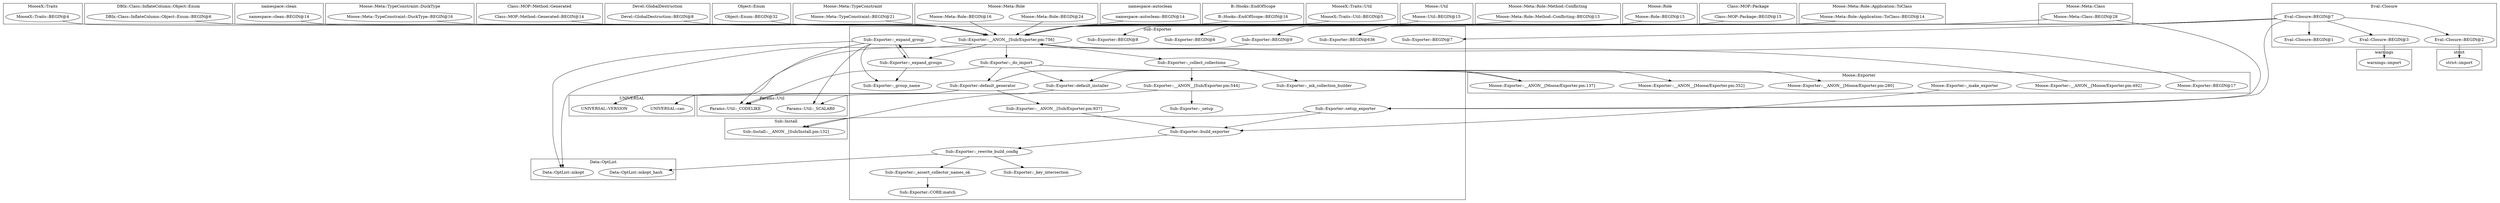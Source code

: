 digraph {
graph [overlap=false]
subgraph cluster_MooseX_Traits {
	label="MooseX::Traits";
	"MooseX::Traits::BEGIN@4";
}
subgraph cluster_DBIx_Class_InflateColumn_Object_Enum {
	label="DBIx::Class::InflateColumn::Object::Enum";
	"DBIx::Class::InflateColumn::Object::Enum::BEGIN@6";
}
subgraph cluster_UNIVERSAL {
	label="UNIVERSAL";
	"UNIVERSAL::VERSION";
	"UNIVERSAL::can";
}
subgraph cluster_Moose_Meta_Class {
	label="Moose::Meta::Class";
	"Moose::Meta::Class::BEGIN@28";
}
subgraph cluster_namespace_clean {
	label="namespace::clean";
	"namespace::clean::BEGIN@14";
}
subgraph cluster_Moose_Meta_TypeConstraint_DuckType {
	label="Moose::Meta::TypeConstraint::DuckType";
	"Moose::Meta::TypeConstraint::DuckType::BEGIN@16";
}
subgraph cluster_Eval_Closure {
	label="Eval::Closure";
	"Eval::Closure::BEGIN@7";
	"Eval::Closure::BEGIN@1";
	"Eval::Closure::BEGIN@3";
	"Eval::Closure::BEGIN@2";
}
subgraph cluster_Class_MOP_Method_Generated {
	label="Class::MOP::Method::Generated";
	"Class::MOP::Method::Generated::BEGIN@14";
}
subgraph cluster_Devel_GlobalDestruction {
	label="Devel::GlobalDestruction";
	"Devel::GlobalDestruction::BEGIN@8";
}
subgraph cluster_Object_Enum {
	label="Object::Enum";
	"Object::Enum::BEGIN@32";
}
subgraph cluster_Moose_Meta_TypeConstraint {
	label="Moose::Meta::TypeConstraint";
	"Moose::Meta::TypeConstraint::BEGIN@21";
}
subgraph cluster_warnings {
	label="warnings";
	"warnings::import";
}
subgraph cluster_Data_OptList {
	label="Data::OptList";
	"Data::OptList::mkopt_hash";
	"Data::OptList::mkopt";
}
subgraph cluster_Moose_Exporter {
	label="Moose::Exporter";
	"Moose::Exporter::__ANON__[Moose/Exporter.pm:352]";
	"Moose::Exporter::__ANON__[Moose/Exporter.pm:137]";
	"Moose::Exporter::_make_exporter";
	"Moose::Exporter::__ANON__[Moose/Exporter.pm:492]";
	"Moose::Exporter::BEGIN@17";
	"Moose::Exporter::__ANON__[Moose/Exporter.pm:280]";
}
subgraph cluster_Moose_Meta_Role {
	label="Moose::Meta::Role";
	"Moose::Meta::Role::BEGIN@24";
	"Moose::Meta::Role::BEGIN@16";
}
subgraph cluster_Params_Util {
	label="Params::Util";
	"Params::Util::_SCALAR0";
	"Params::Util::_CODELIKE";
}
subgraph cluster_namespace_autoclean {
	label="namespace::autoclean";
	"namespace::autoclean::BEGIN@14";
}
subgraph cluster_B_Hooks_EndOfScope {
	label="B::Hooks::EndOfScope";
	"B::Hooks::EndOfScope::BEGIN@16";
}
subgraph cluster_Sub_Install {
	label="Sub::Install";
	"Sub::Install::__ANON__[Sub/Install.pm:132]";
}
subgraph cluster_MooseX_Traits_Util {
	label="MooseX::Traits::Util";
	"MooseX::Traits::Util::BEGIN@5";
}
subgraph cluster_Sub_Exporter {
	label="Sub::Exporter";
	"Sub::Exporter::_expand_group";
	"Sub::Exporter::BEGIN@6";
	"Sub::Exporter::__ANON__[Sub/Exporter.pm:937]";
	"Sub::Exporter::default_generator";
	"Sub::Exporter::_collect_collections";
	"Sub::Exporter::build_exporter";
	"Sub::Exporter::__ANON__[Sub/Exporter.pm:756]";
	"Sub::Exporter::BEGIN@8";
	"Sub::Exporter::_do_import";
	"Sub::Exporter::BEGIN@9";
	"Sub::Exporter::_expand_groups";
	"Sub::Exporter::default_installer";
	"Sub::Exporter::_assert_collector_names_ok";
	"Sub::Exporter::setup_exporter";
	"Sub::Exporter::_key_intersection";
	"Sub::Exporter::CORE:match";
	"Sub::Exporter::_rewrite_build_config";
	"Sub::Exporter::_mk_collection_builder";
	"Sub::Exporter::BEGIN@7";
	"Sub::Exporter::_group_name";
	"Sub::Exporter::_setup";
	"Sub::Exporter::__ANON__[Sub/Exporter.pm:544]";
	"Sub::Exporter::BEGIN@636";
}
subgraph cluster_Moose_Util {
	label="Moose::Util";
	"Moose::Util::BEGIN@15";
}
subgraph cluster_strict {
	label="strict";
	"strict::import";
}
subgraph cluster_Moose_Meta_Role_Method_Conflicting {
	label="Moose::Meta::Role::Method::Conflicting";
	"Moose::Meta::Role::Method::Conflicting::BEGIN@13";
}
subgraph cluster_Moose_Role {
	label="Moose::Role";
	"Moose::Role::BEGIN@15";
}
subgraph cluster_Class_MOP_Package {
	label="Class::MOP::Package";
	"Class::MOP::Package::BEGIN@15";
}
subgraph cluster_Moose_Meta_Role_Application_ToClass {
	label="Moose::Meta::Role::Application::ToClass";
	"Moose::Meta::Role::Application::ToClass::BEGIN@14";
}
"Moose::Exporter::__ANON__[Moose/Exporter.pm:137]" -> "Sub::Exporter::default_installer";
"Sub::Exporter::_do_import" -> "Sub::Exporter::default_installer";
"Eval::Closure::BEGIN@7" -> "Sub::Exporter::BEGIN@6";
"Eval::Closure::BEGIN@7" -> "Sub::Exporter::BEGIN@9";
"Sub::Exporter::_rewrite_build_config" -> "Sub::Exporter::_assert_collector_names_ok";
"Sub::Exporter::_assert_collector_names_ok" -> "Sub::Exporter::CORE:match";
"Sub::Exporter::_do_import" -> "Moose::Exporter::__ANON__[Moose/Exporter.pm:137]";
"Sub::Exporter::build_exporter" -> "Sub::Exporter::_rewrite_build_config";
"Sub::Exporter::default_generator" -> "Sub::Exporter::__ANON__[Sub/Exporter.pm:937]";
"Sub::Exporter::default_generator" -> "UNIVERSAL::can";
"Eval::Closure::BEGIN@3" -> "warnings::import";
"Sub::Exporter::_expand_groups" -> "Sub::Exporter::_group_name";
"Sub::Exporter::_expand_group" -> "Sub::Exporter::_group_name";
"Sub::Exporter::_expand_groups" -> "Sub::Exporter::_expand_group";
"Sub::Exporter::default_generator" -> "Params::Util::_CODELIKE";
"Sub::Exporter::_expand_group" -> "Params::Util::_CODELIKE";
"Sub::Exporter::_do_import" -> "Params::Util::_CODELIKE";
"Sub::Exporter::__ANON__[Sub/Exporter.pm:756]" -> "Sub::Exporter::_collect_collections";
"Sub::Exporter::_collect_collections" -> "Sub::Exporter::_mk_collection_builder";
"Eval::Closure::BEGIN@2" -> "strict::import";
"Sub::Exporter::BEGIN@9" -> "UNIVERSAL::VERSION";
"Sub::Exporter::default_installer" -> "Sub::Install::__ANON__[Sub/Install.pm:132]";
"Sub::Exporter::setup_exporter" -> "Sub::Install::__ANON__[Sub/Install.pm:132]";
"Sub::Exporter::_do_import" -> "Sub::Exporter::default_generator";
"Sub::Exporter::default_generator" -> "Moose::Exporter::__ANON__[Moose/Exporter.pm:280]";
"Moose::Meta::TypeConstraint::DuckType::BEGIN@16" -> "Sub::Exporter::__ANON__[Sub/Exporter.pm:756]";
"Devel::GlobalDestruction::BEGIN@8" -> "Sub::Exporter::__ANON__[Sub/Exporter.pm:756]";
"B::Hooks::EndOfScope::BEGIN@16" -> "Sub::Exporter::__ANON__[Sub/Exporter.pm:756]";
"Moose::Meta::Role::Method::Conflicting::BEGIN@13" -> "Sub::Exporter::__ANON__[Sub/Exporter.pm:756]";
"namespace::clean::BEGIN@14" -> "Sub::Exporter::__ANON__[Sub/Exporter.pm:756]";
"Moose::Meta::Role::BEGIN@16" -> "Sub::Exporter::__ANON__[Sub/Exporter.pm:756]";
"Eval::Closure::BEGIN@7" -> "Sub::Exporter::__ANON__[Sub/Exporter.pm:756]";
"Object::Enum::BEGIN@32" -> "Sub::Exporter::__ANON__[Sub/Exporter.pm:756]";
"Moose::Util::BEGIN@15" -> "Sub::Exporter::__ANON__[Sub/Exporter.pm:756]";
"namespace::autoclean::BEGIN@14" -> "Sub::Exporter::__ANON__[Sub/Exporter.pm:756]";
"Moose::Meta::Class::BEGIN@28" -> "Sub::Exporter::__ANON__[Sub/Exporter.pm:756]";
"MooseX::Traits::BEGIN@4" -> "Sub::Exporter::__ANON__[Sub/Exporter.pm:756]";
"Moose::Exporter::__ANON__[Moose/Exporter.pm:492]" -> "Sub::Exporter::__ANON__[Sub/Exporter.pm:756]";
"Moose::Meta::Role::Application::ToClass::BEGIN@14" -> "Sub::Exporter::__ANON__[Sub/Exporter.pm:756]";
"Class::MOP::Method::Generated::BEGIN@14" -> "Sub::Exporter::__ANON__[Sub/Exporter.pm:756]";
"Moose::Exporter::BEGIN@17" -> "Sub::Exporter::__ANON__[Sub/Exporter.pm:756]";
"DBIx::Class::InflateColumn::Object::Enum::BEGIN@6" -> "Sub::Exporter::__ANON__[Sub/Exporter.pm:756]";
"Moose::Meta::Role::BEGIN@24" -> "Sub::Exporter::__ANON__[Sub/Exporter.pm:756]";
"MooseX::Traits::Util::BEGIN@5" -> "Sub::Exporter::__ANON__[Sub/Exporter.pm:756]";
"Moose::Role::BEGIN@15" -> "Sub::Exporter::__ANON__[Sub/Exporter.pm:756]";
"Class::MOP::Package::BEGIN@15" -> "Sub::Exporter::__ANON__[Sub/Exporter.pm:756]";
"Moose::Meta::TypeConstraint::BEGIN@21" -> "Sub::Exporter::__ANON__[Sub/Exporter.pm:756]";
"Eval::Closure::BEGIN@7" -> "Sub::Exporter::BEGIN@8";
"Sub::Exporter::__ANON__[Sub/Exporter.pm:756]" -> "Sub::Exporter::_do_import";
"Eval::Closure::BEGIN@7" -> "Sub::Exporter::BEGIN@7";
"Sub::Exporter::__ANON__[Sub/Exporter.pm:756]" -> "Data::OptList::mkopt";
"Sub::Exporter::_expand_group" -> "Data::OptList::mkopt";
"Sub::Exporter::default_generator" -> "Moose::Exporter::__ANON__[Moose/Exporter.pm:352]";
"Eval::Closure::BEGIN@7" -> "Sub::Exporter::setup_exporter";
"Moose::Meta::Class::BEGIN@28" -> "Sub::Exporter::setup_exporter";
"Eval::Closure::BEGIN@7" -> "Eval::Closure::BEGIN@1";
"Sub::Exporter::__ANON__[Sub/Exporter.pm:544]" -> "Sub::Exporter::_setup";
"Eval::Closure::BEGIN@7" -> "Eval::Closure::BEGIN@3";
"Moose::Exporter::_make_exporter" -> "Sub::Exporter::build_exporter";
"Sub::Exporter::__ANON__[Sub/Exporter.pm:937]" -> "Sub::Exporter::build_exporter";
"Sub::Exporter::setup_exporter" -> "Sub::Exporter::build_exporter";
"Sub::Exporter::__ANON__[Sub/Exporter.pm:756]" -> "Sub::Exporter::_expand_groups";
"Sub::Exporter::_expand_group" -> "Sub::Exporter::_expand_groups";
"Eval::Closure::BEGIN@7" -> "Eval::Closure::BEGIN@2";
"Eval::Closure::BEGIN@7" -> "Sub::Exporter::BEGIN@636";
"Sub::Exporter::_expand_group" -> "Params::Util::_SCALAR0";
"Sub::Exporter::__ANON__[Sub/Exporter.pm:544]" -> "Params::Util::_SCALAR0";
"Sub::Exporter::_rewrite_build_config" -> "Data::OptList::mkopt_hash";
"Sub::Exporter::_rewrite_build_config" -> "Sub::Exporter::_key_intersection";
"Sub::Exporter::_collect_collections" -> "Sub::Exporter::__ANON__[Sub/Exporter.pm:544]";
}
